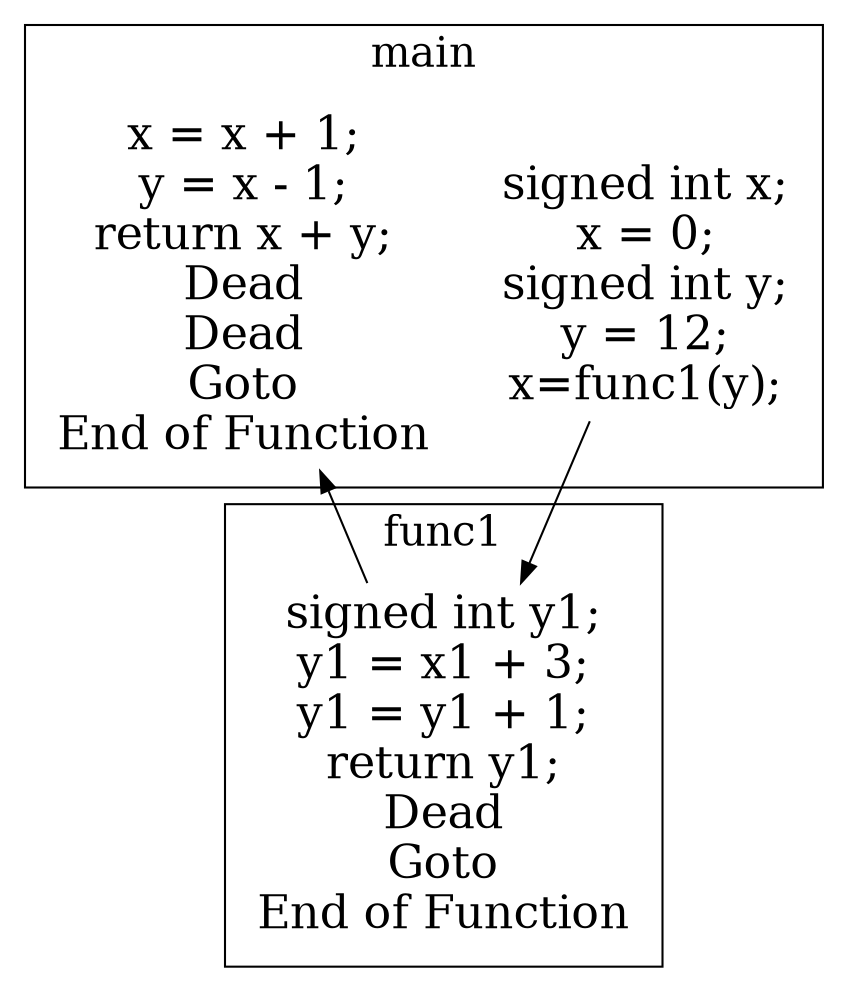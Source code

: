 digraph G {
color=black;
orientation=portrait;
fontsize=20;
compound=true;
size="30,40";
ratio=compress;
subgraph "cluster_main" {
label="main";
Node_0_0_Node_0_1_Node_0_2_Node_0_3_Node_0_4 [label="signed int x;\nx = 0;\nsigned int y;\ny = 12;\nx=func1(y);", shape=plaintext, fontsize=22, color=red];
Node_0_5_Node_0_6_Node_0_7_Node_0_8_Node_0_9_Node_0_10_Node_0_11 [label="x = x + 1;\ny = x - 1;\nreturn x + y;\nDead\nDead\nGoto\nEnd of Function", shape=plaintext, fontsize=22, color=red];
}

subgraph "cluster_func1" {
label="func1";
Node_1_12_Node_1_13_Node_1_14_Node_1_15_Node_1_16_Node_1_17_Node_1_18 [label="signed int y1;\ny1 = x1 + 3;\ny1 = y1 + 1;\nreturn y1;\nDead\nGoto\nEnd of Function", shape=plaintext, fontsize=22, color=red];
}

Node_1_12_Node_1_13_Node_1_14_Node_1_15_Node_1_16_Node_1_17_Node_1_18 -> Node_0_5_Node_0_6_Node_0_7_Node_0_8_Node_0_9_Node_0_10_Node_0_11;
Node_0_0_Node_0_1_Node_0_2_Node_0_3_Node_0_4 -> Node_1_12_Node_1_13_Node_1_14_Node_1_15_Node_1_16_Node_1_17_Node_1_18;
}
